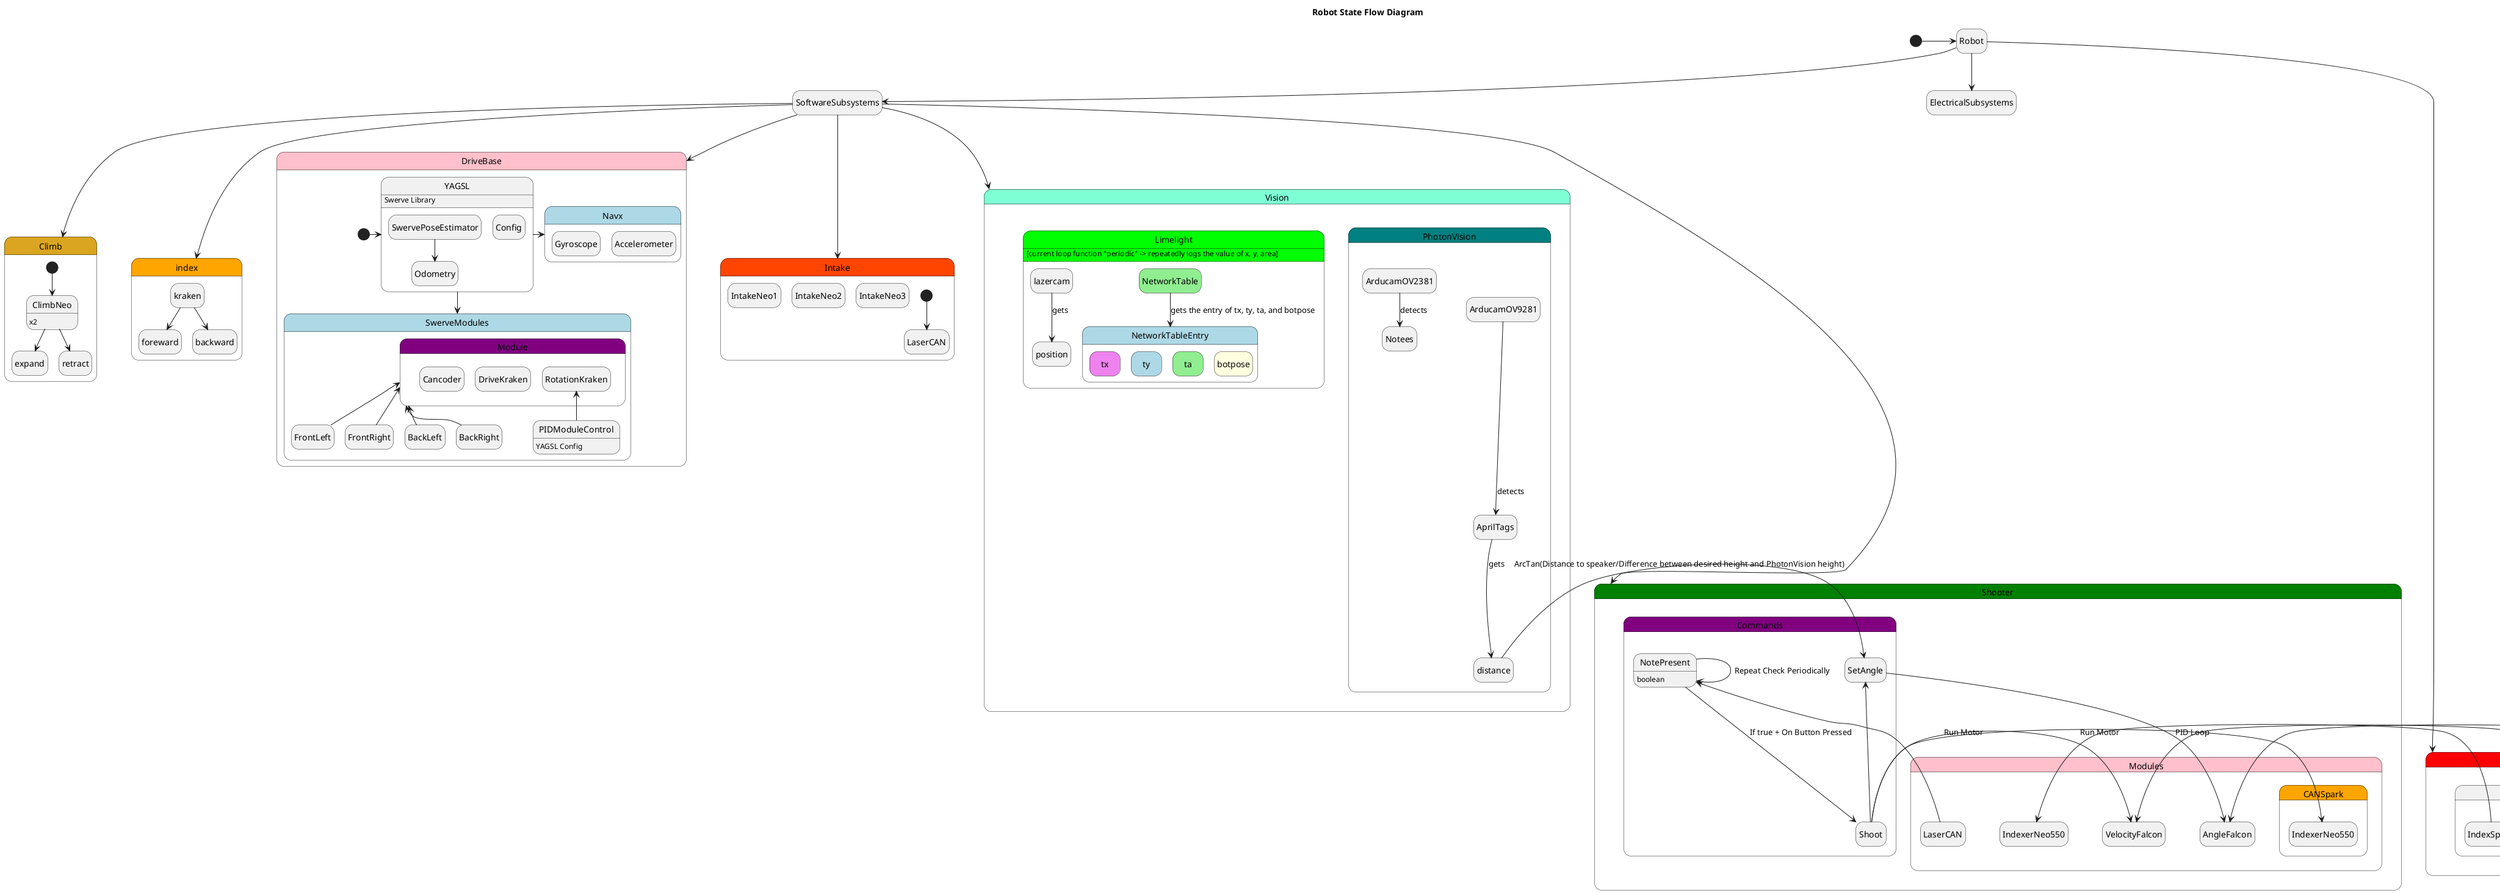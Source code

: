 @startuml

hide empty description

Title Robot State Flow Diagram

[*] -> Robot

Robot --> SoftwareSubsystems
state Constants #red{
  state ShooterConstants{
    state IndexSpeed
    state ShooterSpeed
    state PIDConstants
  }
}
Robot -d-> Constants



SoftwareSubsystems --> DriveBase

State DriveBase #pink {
  [*] -r-> YAGSL
  YAGSL --> SwerveModules
  YAGSL : Swerve Library
  state YAGSL {
    SwervePoseEstimator -d-> Odometry
    state Config
  }
  state SwerveModules #lightblue {
    state "FrontLeft" as fl
    state "FrontRight" as fr
    state "BackLeft" as bl
    state "BackRight" as br
    
    state Module #purple {
      state DriveKraken
      state RotationKraken
      state Cancoder
    }
    
    Module <-u- fl
    Module <-u- br
    Module <-u- bl
    Module <-u- fr
    

    state "PIDModuleControl" as drpid
    state drpid {
    
    }
    
    drpid : YAGSL Config
    drpid -u-> RotationKraken
    
    
    
  }

  YAGSL -r-> Navx
  State Navx #lightblue{
    
    State Gyroscope
    State Accelerometer
  }
}

SoftwareSubsystems --> Intake

state Intake #orangered  {
  state IntakeNeo1
  state IntakeNeo2
  state IntakeNeo3
  state LaserCAN  
  [*] -d-> Intake.LaserCAN
}

SoftwareSubsystems --> Shooter

state Shooter #green {
  state Modules #pink {
    state CANSpark #orange{
      state IndexerNeo550
    }
    state VelocityFalcon
    state AngleFalcon
    state Shooter.Modules.LaserCAN
  }
  state Commands #purple {
    state NotePresent
    state Shoot
    state SetAngle
  } 
  AngleFalcon <-d- SetAngle : PID Loop
  Shooter.Modules.LaserCAN -u-> NotePresent
  Commands.NotePresent : boolean
  Commands.NotePresent -> Commands.NotePresent : Repeat Check Periodically 
  Commands.NotePresent -d-> Shoot : If true + On Button Pressed
  Commands.Shoot -u-> Commands.SetAngle
  Commands.Shoot -u-> Modules.VelocityFalcon : Run Motor
  Commands.Shoot -u-> Modules.CANSpark.IndexerNeo550 : Run Motor
}

SoftwareSubsystems --> Climb

state Climb #goldenrod{
  [*] -d-> ClimbNeo
  ClimbNeo : x2
  ClimbNeo --> expand
  ClimbNeo --> retract
}

SoftwareSubsystems --> Vision
state Vision #aquamarine {

 state PhotonVision #teal { 
  state "ArducamOV9281" as apcam
  AprilTags <-d- apcam : detects
  AprilTags -d-> distance : gets
  ||
  state "ArducamOV2381" as notecam
  Notees <-d- notecam : detects
  
  }
  state Limelight #lime {
     state position
     state lazercam
     state NetworkTable #lightgreen

     state NetworkTableEntry #lightblue {
        state tx #violet
        state ty #lightblue
        state ta #lightgreen
        state botpose #lightyellow
     }
     NetworkTable -d-> NetworkTableEntry : gets the entry of tx, ty, ta, and botpose
     lazercam -d-> position : gets
  }
  Limelight : [current loop function "periodic" -> repeatedly logs the value of x, y, area]
}

Robot --> ElectricalSubsystems

state index{
    state kraken
    kraken --> foreward
    kraken --> backward

}
SoftwareSubsystems --> index #orange

Vision.PhotonVision.distance -> Shooter.Commands.SetAngle : ArcTan(Distance to speaker/Difference between desired height and PhotonVision height)
Constants.ShooterConstants.PIDConstants -> Shooter.Modules.AngleFalcon
Constants.ShooterConstants.ShooterSpeed -> Shooter.Modules.VelocityFalcon
Constants.ShooterConstants.IndexSpeed -> Shooter.Modules.IndexerNeo550




@enduml